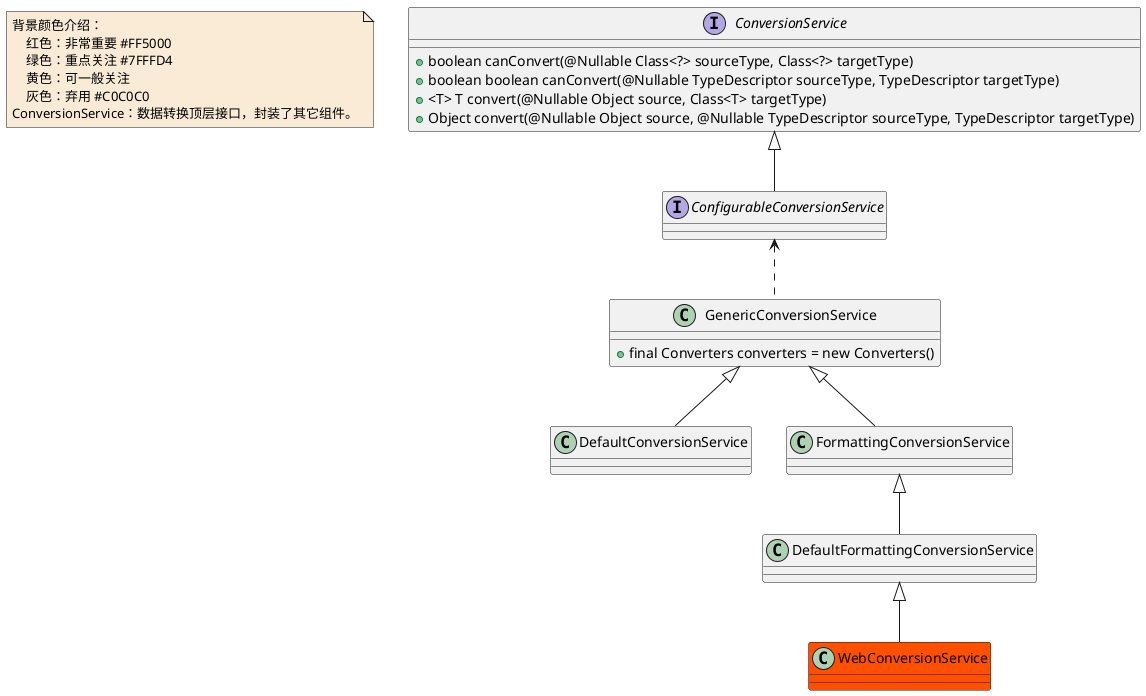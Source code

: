 @startuml

note  as N1 #FAEBD7
    背景颜色介绍：
        红色：非常重要 #FF5000
        绿色：重点关注 #7FFFD4
        黄色：可一般关注
        灰色：弃用 #C0C0C0
    ConversionService：数据转换顶层接口，封装了其它组件。
end note


interface ConversionService
ConversionService : +boolean canConvert(@Nullable Class<?> sourceType, Class<?> targetType)
ConversionService : +boolean boolean canConvert(@Nullable TypeDescriptor sourceType, TypeDescriptor targetType)
ConversionService : +<T> T convert(@Nullable Object source, Class<T> targetType)
ConversionService : +Object convert(@Nullable Object source, @Nullable TypeDescriptor sourceType, TypeDescriptor targetType)
interface ConfigurableConversionService
class DefaultConversionService
class DefaultFormattingConversionService
class FormattingConversionService
class GenericConversionService
GenericConversionService : +final Converters converters = new Converters()
class WebConversionService #FF5000


ConfigurableConversionService <.. GenericConversionService


ConversionService <|-- ConfigurableConversionService

DefaultFormattingConversionService <|-- WebConversionService

FormattingConversionService <|-- DefaultFormattingConversionService

GenericConversionService <|-- DefaultConversionService
GenericConversionService <|-- FormattingConversionService
@enduml